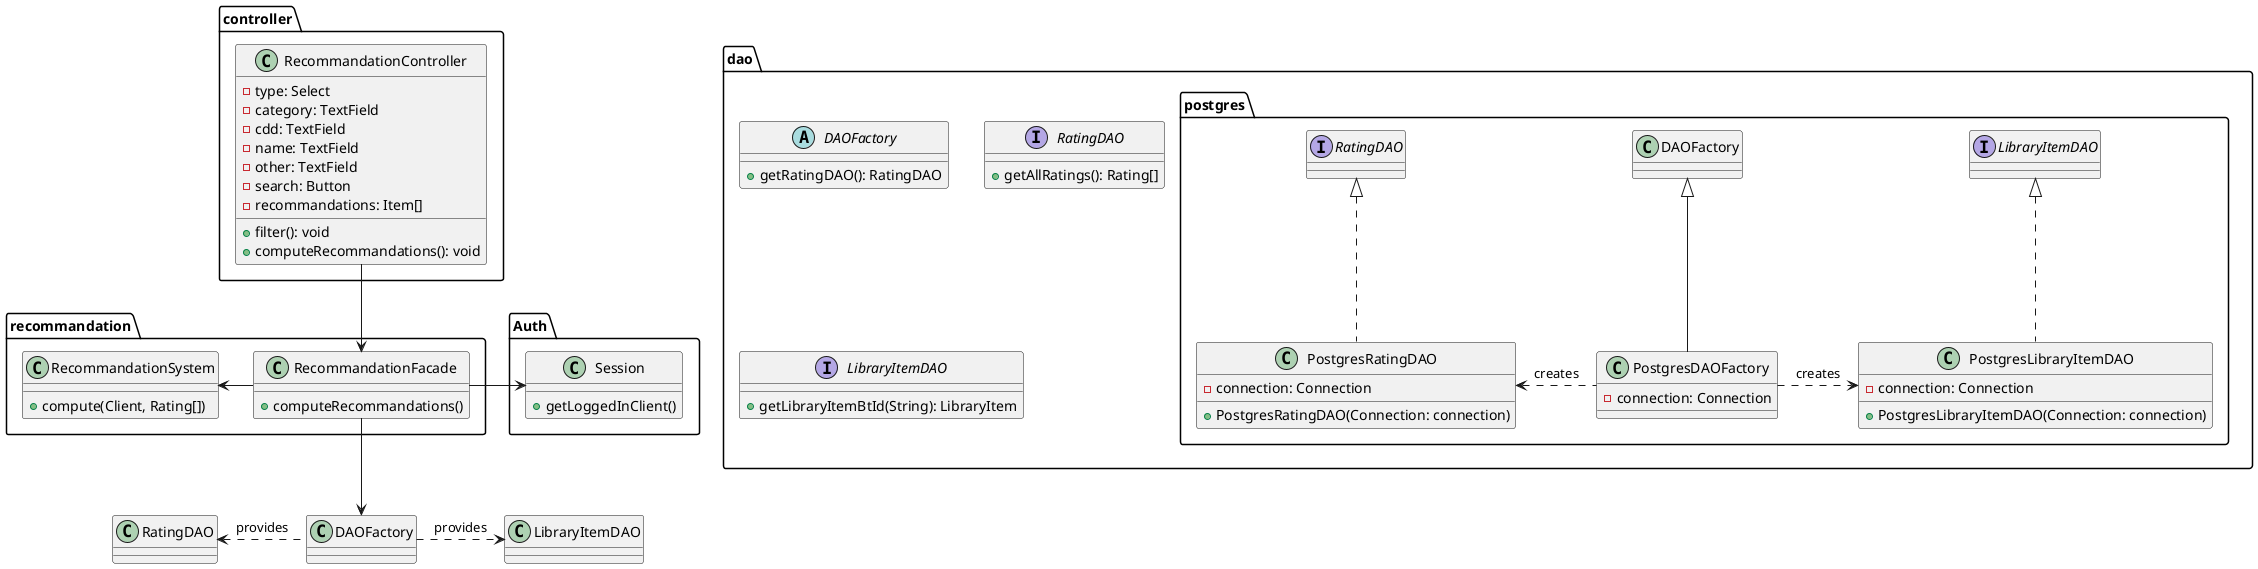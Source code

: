 @startuml

package controller {
  class RecommandationController {
    -type: Select
    -category: TextField
    -cdd: TextField
    -name: TextField
    -other: TextField
    -search: Button
    -recommandations: Item[]
    +filter(): void
    +computeRecommandations(): void
  }
}

package Auth {
  class Session {
    +getLoggedInClient()
  }
}

package recommandation {
  class RecommandationFacade {
    +computeRecommandations()
  }
  class RecommandationSystem {
    +compute(Client, Rating[])
  }
}

package dao {
  abstract class DAOFactory {
    +getRatingDAO(): RatingDAO
  }

  interface RatingDAO {
    +getAllRatings(): Rating[]
  }
  
  interface LibraryItemDAO {
    +getLibraryItemBtId(String): LibraryItem
  }

  package postgres {

    class PostgresRatingDAO implements RatingDAO {
      -connection: Connection
      +PostgresRatingDAO(Connection: connection)
    }
    
    class PostgresLibraryItemDAO implements LibraryItemDAO {
      -connection: Connection
      +PostgresLibraryItemDAO(Connection: connection)
    }

    class PostgresDAOFactory extends DAOFactory {
      -connection: Connection
    }

  }

}
RecommandationFacade -> Session
PostgresDAOFactory .left> PostgresRatingDAO : "creates"
PostgresDAOFactory .right> PostgresLibraryItemDAO : "creates"
DAOFactory .left> RatingDAO : "provides"
DAOFactory .right> LibraryItemDAO : "provides"

' Inter-packages relations

RecommandationFacade -down-> DAOFactory
RecommandationFacade -left> RecommandationSystem
RecommandationController --> RecommandationFacade

@enduml
